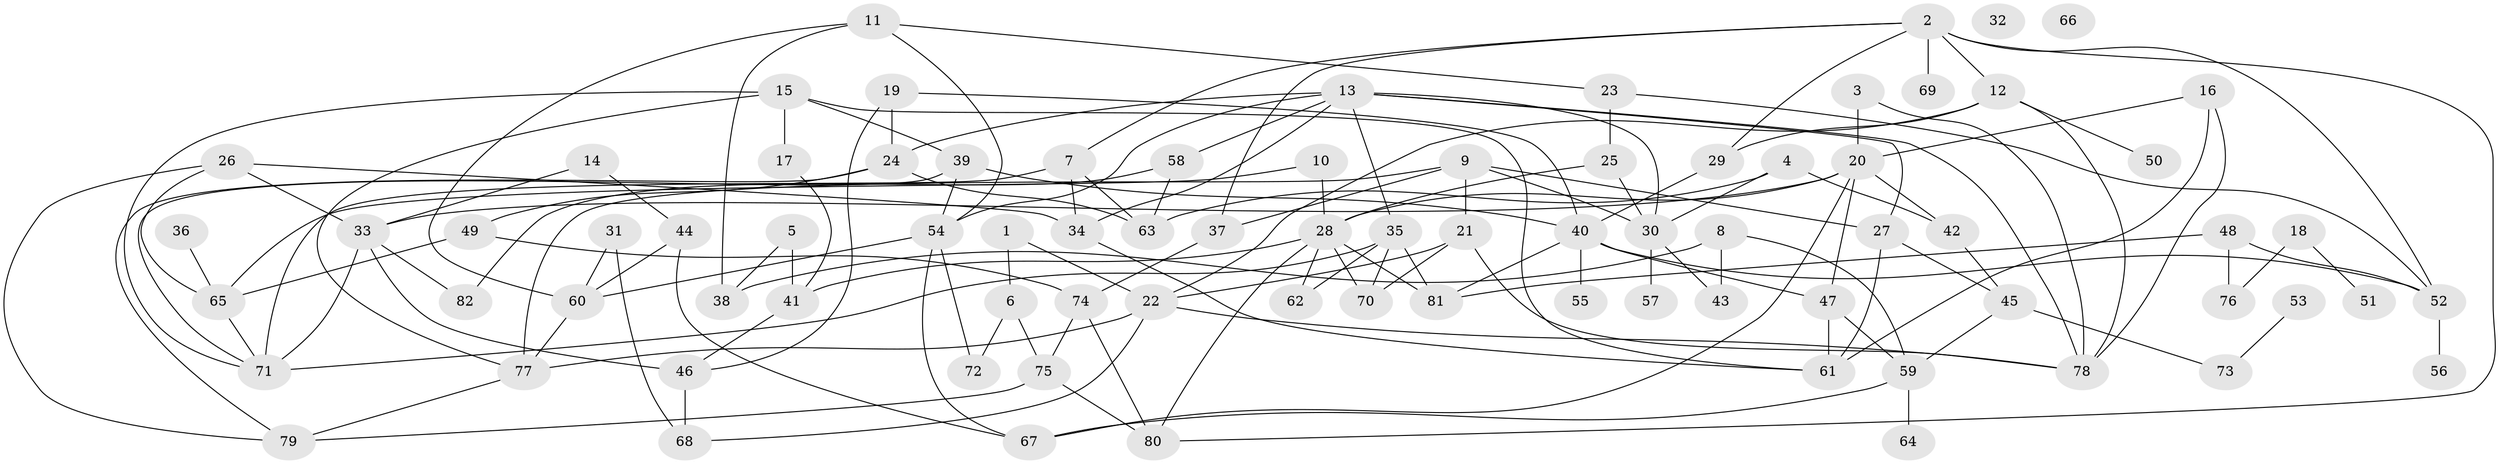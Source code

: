 // Generated by graph-tools (version 1.1) at 2025/00/03/09/25 03:00:43]
// undirected, 82 vertices, 144 edges
graph export_dot {
graph [start="1"]
  node [color=gray90,style=filled];
  1;
  2;
  3;
  4;
  5;
  6;
  7;
  8;
  9;
  10;
  11;
  12;
  13;
  14;
  15;
  16;
  17;
  18;
  19;
  20;
  21;
  22;
  23;
  24;
  25;
  26;
  27;
  28;
  29;
  30;
  31;
  32;
  33;
  34;
  35;
  36;
  37;
  38;
  39;
  40;
  41;
  42;
  43;
  44;
  45;
  46;
  47;
  48;
  49;
  50;
  51;
  52;
  53;
  54;
  55;
  56;
  57;
  58;
  59;
  60;
  61;
  62;
  63;
  64;
  65;
  66;
  67;
  68;
  69;
  70;
  71;
  72;
  73;
  74;
  75;
  76;
  77;
  78;
  79;
  80;
  81;
  82;
  1 -- 6;
  1 -- 22;
  2 -- 7;
  2 -- 12;
  2 -- 29;
  2 -- 37;
  2 -- 52;
  2 -- 69;
  2 -- 80;
  3 -- 20;
  3 -- 78;
  4 -- 30;
  4 -- 42;
  4 -- 63;
  5 -- 38;
  5 -- 41;
  6 -- 72;
  6 -- 75;
  7 -- 34;
  7 -- 63;
  7 -- 71;
  8 -- 38;
  8 -- 43;
  8 -- 59;
  9 -- 21;
  9 -- 27;
  9 -- 30;
  9 -- 37;
  9 -- 77;
  10 -- 28;
  10 -- 65;
  11 -- 23;
  11 -- 38;
  11 -- 54;
  11 -- 60;
  12 -- 22;
  12 -- 29;
  12 -- 50;
  12 -- 78;
  13 -- 24;
  13 -- 27;
  13 -- 30;
  13 -- 34;
  13 -- 35;
  13 -- 54;
  13 -- 58;
  13 -- 78;
  14 -- 33;
  14 -- 44;
  15 -- 17;
  15 -- 39;
  15 -- 61;
  15 -- 71;
  15 -- 77;
  16 -- 20;
  16 -- 61;
  16 -- 78;
  17 -- 41;
  18 -- 51;
  18 -- 76;
  19 -- 24;
  19 -- 40;
  19 -- 46;
  20 -- 28;
  20 -- 33;
  20 -- 42;
  20 -- 47;
  20 -- 67;
  21 -- 22;
  21 -- 70;
  21 -- 78;
  22 -- 68;
  22 -- 77;
  22 -- 78;
  23 -- 25;
  23 -- 52;
  24 -- 49;
  24 -- 63;
  24 -- 79;
  25 -- 28;
  25 -- 30;
  26 -- 33;
  26 -- 34;
  26 -- 65;
  26 -- 79;
  27 -- 45;
  27 -- 61;
  28 -- 41;
  28 -- 62;
  28 -- 70;
  28 -- 80;
  28 -- 81;
  29 -- 40;
  30 -- 43;
  30 -- 57;
  31 -- 60;
  31 -- 68;
  33 -- 46;
  33 -- 71;
  33 -- 82;
  34 -- 61;
  35 -- 62;
  35 -- 70;
  35 -- 71;
  35 -- 81;
  36 -- 65;
  37 -- 74;
  39 -- 40;
  39 -- 54;
  39 -- 71;
  40 -- 47;
  40 -- 52;
  40 -- 55;
  40 -- 81;
  41 -- 46;
  42 -- 45;
  44 -- 60;
  44 -- 67;
  45 -- 59;
  45 -- 73;
  46 -- 68;
  47 -- 59;
  47 -- 61;
  48 -- 52;
  48 -- 76;
  48 -- 81;
  49 -- 65;
  49 -- 74;
  52 -- 56;
  53 -- 73;
  54 -- 60;
  54 -- 67;
  54 -- 72;
  58 -- 63;
  58 -- 82;
  59 -- 64;
  59 -- 67;
  60 -- 77;
  65 -- 71;
  74 -- 75;
  74 -- 80;
  75 -- 79;
  75 -- 80;
  77 -- 79;
}
